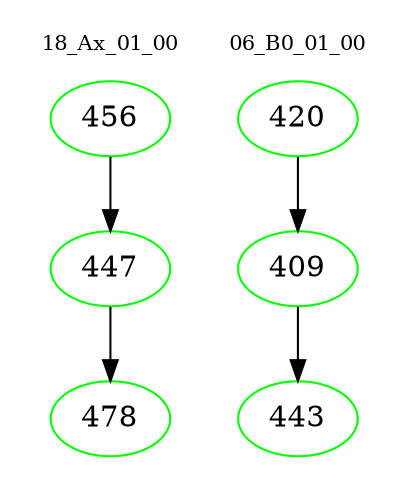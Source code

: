 digraph{
subgraph cluster_0 {
color = white
label = "18_Ax_01_00";
fontsize=10;
T0_456 [label="456", color="green"]
T0_456 -> T0_447 [color="black"]
T0_447 [label="447", color="green"]
T0_447 -> T0_478 [color="black"]
T0_478 [label="478", color="green"]
}
subgraph cluster_1 {
color = white
label = "06_B0_01_00";
fontsize=10;
T1_420 [label="420", color="green"]
T1_420 -> T1_409 [color="black"]
T1_409 [label="409", color="green"]
T1_409 -> T1_443 [color="black"]
T1_443 [label="443", color="green"]
}
}
